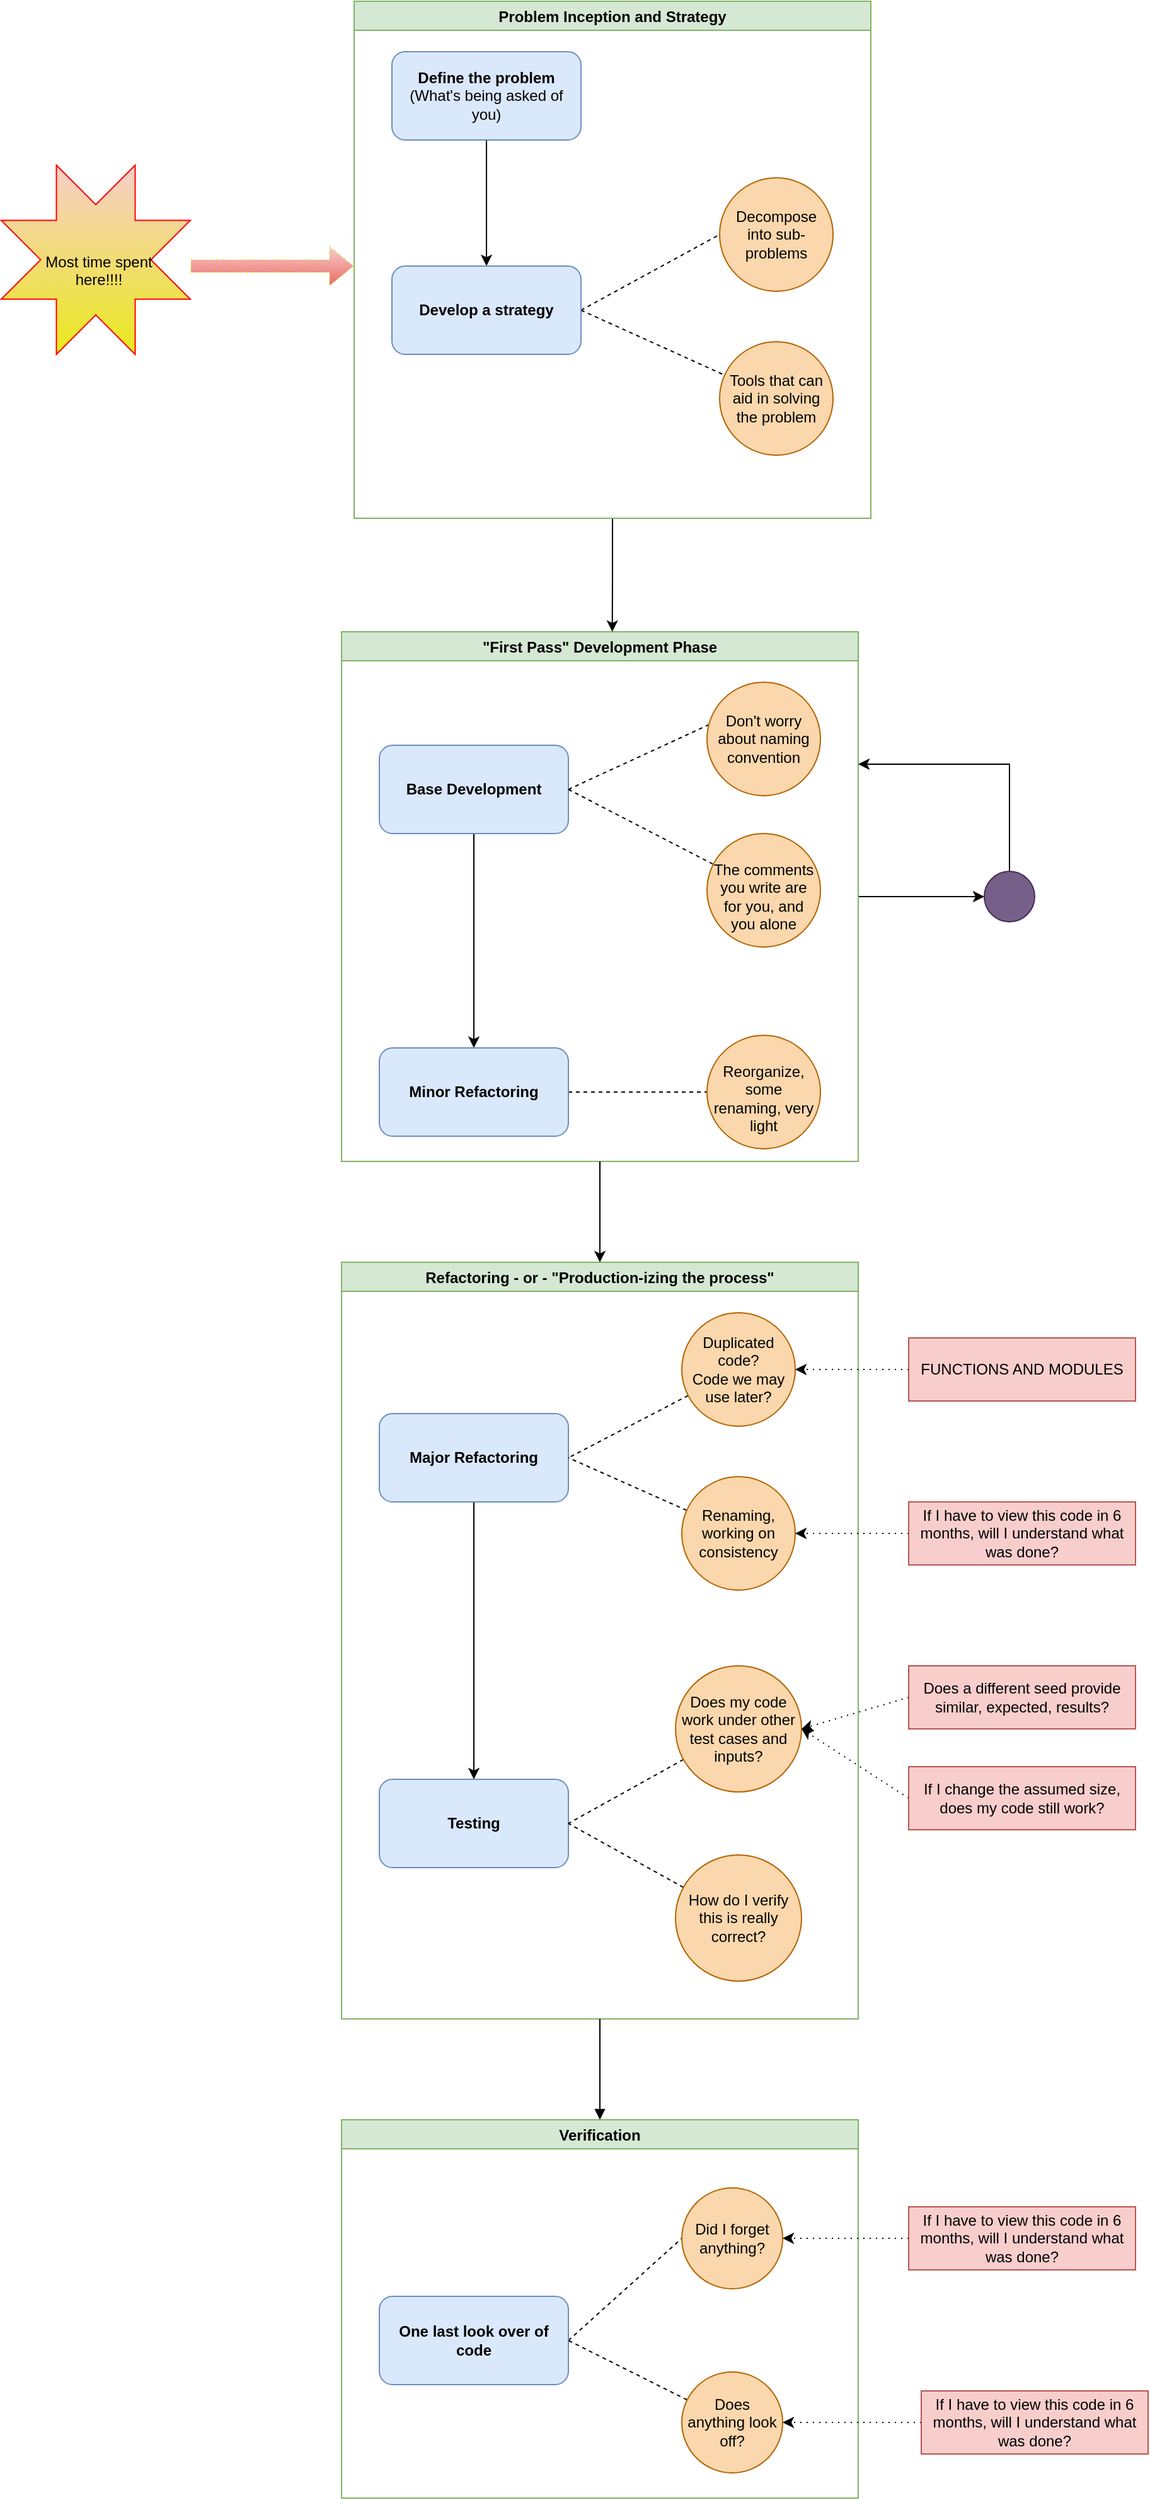 <mxfile version="14.6.13" type="device"><diagram id="ZeeSq6AfB6TMpHdl_K-V" name="Overall Flow"><mxGraphModel dx="1933" dy="852" grid="1" gridSize="10" guides="1" tooltips="1" connect="1" arrows="1" fold="1" page="1" pageScale="1" pageWidth="827" pageHeight="1169" math="0" shadow="0"><root><mxCell id="0"/><mxCell id="1" parent="0"/><mxCell id="KHN59tpuzXot0W19O-WV-22" style="edgeStyle=none;rounded=0;orthogonalLoop=1;jettySize=auto;html=1;" edge="1" parent="1" source="KHN59tpuzXot0W19O-WV-1" target="KHN59tpuzXot0W19O-WV-23"><mxGeometry relative="1" as="geometry"><mxPoint x="670" y="730" as="targetPoint"/></mxGeometry></mxCell><mxCell id="KHN59tpuzXot0W19O-WV-1" value="&quot;First Pass&quot; Development Phase" style="swimlane;fillColor=#d5e8d4;strokeColor=#82b366;" vertex="1" parent="1"><mxGeometry x="150" y="520" width="410" height="420" as="geometry"/></mxCell><mxCell id="KHN59tpuzXot0W19O-WV-4" style="edgeStyle=orthogonalEdgeStyle;rounded=0;orthogonalLoop=1;jettySize=auto;html=1;" edge="1" parent="KHN59tpuzXot0W19O-WV-1" source="KHN59tpuzXot0W19O-WV-2" target="KHN59tpuzXot0W19O-WV-3"><mxGeometry relative="1" as="geometry"/></mxCell><mxCell id="KHN59tpuzXot0W19O-WV-18" style="edgeStyle=none;rounded=0;orthogonalLoop=1;jettySize=auto;html=1;entryX=0.033;entryY=0.367;entryDx=0;entryDy=0;entryPerimeter=0;endArrow=none;endFill=0;dashed=1;exitX=1;exitY=0.5;exitDx=0;exitDy=0;" edge="1" parent="KHN59tpuzXot0W19O-WV-1" source="KHN59tpuzXot0W19O-WV-2" target="KHN59tpuzXot0W19O-WV-6"><mxGeometry relative="1" as="geometry"/></mxCell><mxCell id="KHN59tpuzXot0W19O-WV-2" value="&lt;b&gt;Base Development&lt;/b&gt;" style="rounded=1;whiteSpace=wrap;html=1;fillColor=#dae8fc;strokeColor=#6c8ebf;" vertex="1" parent="KHN59tpuzXot0W19O-WV-1"><mxGeometry x="30" y="90" width="150" height="70" as="geometry"/></mxCell><mxCell id="KHN59tpuzXot0W19O-WV-9" style="edgeStyle=none;rounded=0;orthogonalLoop=1;jettySize=auto;html=1;exitX=1;exitY=0.5;exitDx=0;exitDy=0;endArrow=none;endFill=0;dashed=1;" edge="1" parent="KHN59tpuzXot0W19O-WV-1" source="KHN59tpuzXot0W19O-WV-2" target="KHN59tpuzXot0W19O-WV-7"><mxGeometry relative="1" as="geometry"/></mxCell><mxCell id="KHN59tpuzXot0W19O-WV-21" style="edgeStyle=none;rounded=0;orthogonalLoop=1;jettySize=auto;html=1;entryX=0;entryY=0.5;entryDx=0;entryDy=0;endArrow=none;endFill=0;dashed=1;" edge="1" parent="KHN59tpuzXot0W19O-WV-1" source="KHN59tpuzXot0W19O-WV-3" target="KHN59tpuzXot0W19O-WV-20"><mxGeometry relative="1" as="geometry"/></mxCell><mxCell id="KHN59tpuzXot0W19O-WV-3" value="&lt;b&gt;Minor Refactoring&lt;/b&gt;" style="rounded=1;whiteSpace=wrap;html=1;fillColor=#dae8fc;strokeColor=#6c8ebf;" vertex="1" parent="KHN59tpuzXot0W19O-WV-1"><mxGeometry x="30" y="330" width="150" height="70" as="geometry"/></mxCell><mxCell id="KHN59tpuzXot0W19O-WV-6" value="Don't worry about naming convention" style="ellipse;whiteSpace=wrap;html=1;aspect=fixed;spacing=3;fillColor=#fad7ac;strokeColor=#b46504;" vertex="1" parent="KHN59tpuzXot0W19O-WV-1"><mxGeometry x="290" y="40" width="90" height="90" as="geometry"/></mxCell><mxCell id="KHN59tpuzXot0W19O-WV-7" value="The comments you write are for you, and you alone" style="ellipse;whiteSpace=wrap;html=1;aspect=fixed;spacing=3;spacingBottom=-9;fillColor=#fad7ac;strokeColor=#b46504;" vertex="1" parent="KHN59tpuzXot0W19O-WV-1"><mxGeometry x="290" y="160" width="90" height="90" as="geometry"/></mxCell><mxCell id="KHN59tpuzXot0W19O-WV-20" value="Reorganize, some renaming, very light" style="ellipse;whiteSpace=wrap;html=1;aspect=fixed;spacing=3;spacingBottom=-9;fillColor=#fad7ac;strokeColor=#b46504;" vertex="1" parent="KHN59tpuzXot0W19O-WV-1"><mxGeometry x="290" y="320" width="90" height="90" as="geometry"/></mxCell><mxCell id="KHN59tpuzXot0W19O-WV-25" style="edgeStyle=orthogonalEdgeStyle;rounded=0;orthogonalLoop=1;jettySize=auto;html=1;entryX=0.524;entryY=0;entryDx=0;entryDy=0;entryPerimeter=0;" edge="1" parent="1" source="KHN59tpuzXot0W19O-WV-10" target="KHN59tpuzXot0W19O-WV-1"><mxGeometry relative="1" as="geometry"/></mxCell><mxCell id="KHN59tpuzXot0W19O-WV-10" value="Problem Inception and Strategy" style="swimlane;fillColor=#d5e8d4;strokeColor=#82b366;" vertex="1" parent="1"><mxGeometry x="160" y="20" width="410" height="410" as="geometry"/></mxCell><mxCell id="KHN59tpuzXot0W19O-WV-11" style="edgeStyle=orthogonalEdgeStyle;rounded=0;orthogonalLoop=1;jettySize=auto;html=1;" edge="1" parent="KHN59tpuzXot0W19O-WV-10" source="KHN59tpuzXot0W19O-WV-12" target="KHN59tpuzXot0W19O-WV-15"><mxGeometry relative="1" as="geometry"/></mxCell><mxCell id="KHN59tpuzXot0W19O-WV-12" value="&lt;b&gt;Define the problem&lt;/b&gt; (What's being asked of you)" style="rounded=1;whiteSpace=wrap;html=1;fillColor=#dae8fc;strokeColor=#6c8ebf;" vertex="1" parent="KHN59tpuzXot0W19O-WV-10"><mxGeometry x="30" y="40" width="150" height="70" as="geometry"/></mxCell><mxCell id="KHN59tpuzXot0W19O-WV-13" style="rounded=0;orthogonalLoop=1;jettySize=auto;html=1;entryX=0;entryY=0.5;entryDx=0;entryDy=0;endArrow=none;endFill=0;dashed=1;exitX=1;exitY=0.5;exitDx=0;exitDy=0;" edge="1" parent="KHN59tpuzXot0W19O-WV-10" source="KHN59tpuzXot0W19O-WV-15" target="KHN59tpuzXot0W19O-WV-16"><mxGeometry relative="1" as="geometry"/></mxCell><mxCell id="KHN59tpuzXot0W19O-WV-14" style="edgeStyle=none;rounded=0;orthogonalLoop=1;jettySize=auto;html=1;endArrow=none;endFill=0;dashed=1;exitX=1;exitY=0.5;exitDx=0;exitDy=0;" edge="1" parent="KHN59tpuzXot0W19O-WV-10" source="KHN59tpuzXot0W19O-WV-15" target="KHN59tpuzXot0W19O-WV-17"><mxGeometry relative="1" as="geometry"/></mxCell><mxCell id="KHN59tpuzXot0W19O-WV-15" value="&lt;b&gt;Develop a strategy&lt;/b&gt;" style="rounded=1;whiteSpace=wrap;html=1;fillColor=#dae8fc;strokeColor=#6c8ebf;" vertex="1" parent="KHN59tpuzXot0W19O-WV-10"><mxGeometry x="30" y="210" width="150" height="70" as="geometry"/></mxCell><mxCell id="KHN59tpuzXot0W19O-WV-16" value="Decompose into sub-problems" style="ellipse;whiteSpace=wrap;html=1;aspect=fixed;spacing=3;fillColor=#fad7ac;strokeColor=#b46504;" vertex="1" parent="KHN59tpuzXot0W19O-WV-10"><mxGeometry x="290" y="140" width="90" height="90" as="geometry"/></mxCell><mxCell id="KHN59tpuzXot0W19O-WV-17" value="Tools that can aid in solving the problem" style="ellipse;whiteSpace=wrap;html=1;aspect=fixed;spacing=3;fillColor=#fad7ac;strokeColor=#b46504;" vertex="1" parent="KHN59tpuzXot0W19O-WV-10"><mxGeometry x="290" y="270" width="90" height="90" as="geometry"/></mxCell><mxCell id="KHN59tpuzXot0W19O-WV-24" style="edgeStyle=orthogonalEdgeStyle;rounded=0;orthogonalLoop=1;jettySize=auto;html=1;entryX=1;entryY=0.25;entryDx=0;entryDy=0;exitX=0.5;exitY=0;exitDx=0;exitDy=0;" edge="1" parent="1" source="KHN59tpuzXot0W19O-WV-23" target="KHN59tpuzXot0W19O-WV-1"><mxGeometry relative="1" as="geometry"><Array as="points"><mxPoint x="680" y="625"/></Array></mxGeometry></mxCell><mxCell id="KHN59tpuzXot0W19O-WV-23" value="" style="ellipse;whiteSpace=wrap;html=1;aspect=fixed;fillColor=#76608a;strokeColor=#432D57;fontColor=#ffffff;" vertex="1" parent="1"><mxGeometry x="660" y="710" width="40" height="40" as="geometry"/></mxCell><mxCell id="KHN59tpuzXot0W19O-WV-26" value="Refactoring - or - &quot;Production-izing the process&quot;" style="swimlane;fillColor=#d5e8d4;strokeColor=#82b366;" vertex="1" parent="1"><mxGeometry x="150" y="1020" width="410" height="600" as="geometry"/></mxCell><mxCell id="KHN59tpuzXot0W19O-WV-39" style="edgeStyle=orthogonalEdgeStyle;rounded=0;orthogonalLoop=1;jettySize=auto;html=1;" edge="1" parent="KHN59tpuzXot0W19O-WV-26" source="KHN59tpuzXot0W19O-WV-27" target="KHN59tpuzXot0W19O-WV-36"><mxGeometry relative="1" as="geometry"/></mxCell><mxCell id="KHN59tpuzXot0W19O-WV-27" value="&lt;b&gt;Major Refactoring&lt;/b&gt;" style="rounded=1;whiteSpace=wrap;html=1;fillColor=#dae8fc;strokeColor=#6c8ebf;" vertex="1" parent="KHN59tpuzXot0W19O-WV-26"><mxGeometry x="30" y="120" width="150" height="70" as="geometry"/></mxCell><mxCell id="KHN59tpuzXot0W19O-WV-31" style="rounded=0;orthogonalLoop=1;jettySize=auto;html=1;entryX=1;entryY=0.5;entryDx=0;entryDy=0;endArrow=none;endFill=0;dashed=1;" edge="1" parent="KHN59tpuzXot0W19O-WV-26" source="KHN59tpuzXot0W19O-WV-28" target="KHN59tpuzXot0W19O-WV-27"><mxGeometry relative="1" as="geometry"/></mxCell><mxCell id="KHN59tpuzXot0W19O-WV-28" value="Duplicated code?&lt;br&gt;Code we may use later?" style="ellipse;whiteSpace=wrap;html=1;aspect=fixed;spacing=3;fillColor=#fad7ac;strokeColor=#b46504;" vertex="1" parent="KHN59tpuzXot0W19O-WV-26"><mxGeometry x="270" y="40" width="90" height="90" as="geometry"/></mxCell><mxCell id="KHN59tpuzXot0W19O-WV-35" style="rounded=0;orthogonalLoop=1;jettySize=auto;html=1;entryX=1;entryY=0.5;entryDx=0;entryDy=0;endArrow=none;endFill=0;dashed=1;" edge="1" parent="KHN59tpuzXot0W19O-WV-26" source="KHN59tpuzXot0W19O-WV-32" target="KHN59tpuzXot0W19O-WV-27"><mxGeometry relative="1" as="geometry"/></mxCell><mxCell id="KHN59tpuzXot0W19O-WV-32" value="Renaming, working on consistency" style="ellipse;whiteSpace=wrap;html=1;aspect=fixed;spacing=3;fillColor=#fad7ac;strokeColor=#b46504;" vertex="1" parent="KHN59tpuzXot0W19O-WV-26"><mxGeometry x="270" y="170" width="90" height="90" as="geometry"/></mxCell><mxCell id="KHN59tpuzXot0W19O-WV-36" value="&lt;b&gt;Testing&lt;/b&gt;" style="rounded=1;whiteSpace=wrap;html=1;fillColor=#dae8fc;strokeColor=#6c8ebf;" vertex="1" parent="KHN59tpuzXot0W19O-WV-26"><mxGeometry x="30" y="410" width="150" height="70" as="geometry"/></mxCell><mxCell id="KHN59tpuzXot0W19O-WV-41" style="rounded=0;orthogonalLoop=1;jettySize=auto;html=1;endArrow=none;endFill=0;dashed=1;entryX=1;entryY=0.5;entryDx=0;entryDy=0;" edge="1" parent="KHN59tpuzXot0W19O-WV-26" source="KHN59tpuzXot0W19O-WV-37" target="KHN59tpuzXot0W19O-WV-36"><mxGeometry relative="1" as="geometry"/></mxCell><mxCell id="KHN59tpuzXot0W19O-WV-37" value="Does my code work under other test cases and inputs?" style="ellipse;whiteSpace=wrap;html=1;aspect=fixed;spacing=3;fillColor=#fad7ac;strokeColor=#b46504;" vertex="1" parent="KHN59tpuzXot0W19O-WV-26"><mxGeometry x="265" y="320" width="100" height="100" as="geometry"/></mxCell><mxCell id="KHN59tpuzXot0W19O-WV-42" style="rounded=0;orthogonalLoop=1;jettySize=auto;html=1;entryX=1;entryY=0.5;entryDx=0;entryDy=0;endArrow=none;endFill=0;dashed=1;" edge="1" parent="KHN59tpuzXot0W19O-WV-26" source="KHN59tpuzXot0W19O-WV-38" target="KHN59tpuzXot0W19O-WV-36"><mxGeometry relative="1" as="geometry"/></mxCell><mxCell id="KHN59tpuzXot0W19O-WV-38" value="How do I verify this is really correct?" style="ellipse;whiteSpace=wrap;html=1;aspect=fixed;spacing=3;fillColor=#fad7ac;strokeColor=#b46504;" vertex="1" parent="KHN59tpuzXot0W19O-WV-26"><mxGeometry x="265" y="470" width="100" height="100" as="geometry"/></mxCell><mxCell id="KHN59tpuzXot0W19O-WV-30" style="edgeStyle=orthogonalEdgeStyle;rounded=0;orthogonalLoop=1;jettySize=auto;html=1;entryX=1;entryY=0.5;entryDx=0;entryDy=0;dashed=1;dashPattern=1 4;" edge="1" parent="1" source="KHN59tpuzXot0W19O-WV-29" target="KHN59tpuzXot0W19O-WV-28"><mxGeometry relative="1" as="geometry"/></mxCell><mxCell id="KHN59tpuzXot0W19O-WV-29" value="FUNCTIONS AND MODULES" style="text;html=1;strokeColor=#b85450;fillColor=#f8cecc;align=center;verticalAlign=middle;whiteSpace=wrap;rounded=0;" vertex="1" parent="1"><mxGeometry x="600" y="1080" width="180" height="50" as="geometry"/></mxCell><mxCell id="KHN59tpuzXot0W19O-WV-34" style="edgeStyle=orthogonalEdgeStyle;rounded=0;orthogonalLoop=1;jettySize=auto;html=1;entryX=1;entryY=0.5;entryDx=0;entryDy=0;dashed=1;dashPattern=1 4;" edge="1" parent="1" source="KHN59tpuzXot0W19O-WV-33" target="KHN59tpuzXot0W19O-WV-32"><mxGeometry relative="1" as="geometry"/></mxCell><mxCell id="KHN59tpuzXot0W19O-WV-33" value="If I have to view this code in 6 months, will I understand what was done?" style="text;html=1;strokeColor=#b85450;fillColor=#f8cecc;align=center;verticalAlign=middle;whiteSpace=wrap;rounded=0;" vertex="1" parent="1"><mxGeometry x="600" y="1210" width="180" height="50" as="geometry"/></mxCell><mxCell id="KHN59tpuzXot0W19O-WV-40" value="" style="endArrow=classic;html=1;exitX=0.5;exitY=1;exitDx=0;exitDy=0;entryX=0.5;entryY=0;entryDx=0;entryDy=0;" edge="1" parent="1" source="KHN59tpuzXot0W19O-WV-1" target="KHN59tpuzXot0W19O-WV-26"><mxGeometry width="50" height="50" relative="1" as="geometry"><mxPoint x="390" y="980" as="sourcePoint"/><mxPoint x="440" y="930" as="targetPoint"/></mxGeometry></mxCell><mxCell id="KHN59tpuzXot0W19O-WV-51" style="edgeStyle=none;rounded=0;orthogonalLoop=1;jettySize=auto;html=1;entryX=0.5;entryY=1;entryDx=0;entryDy=0;endArrow=none;endFill=0;startArrow=block;startFill=1;" edge="1" parent="1" source="KHN59tpuzXot0W19O-WV-43" target="KHN59tpuzXot0W19O-WV-26"><mxGeometry relative="1" as="geometry"/></mxCell><mxCell id="KHN59tpuzXot0W19O-WV-43" value="Verification" style="swimlane;fillColor=#d5e8d4;strokeColor=#82b366;" vertex="1" parent="1"><mxGeometry x="150" y="1700" width="410" height="300" as="geometry"/></mxCell><mxCell id="KHN59tpuzXot0W19O-WV-46" style="rounded=0;orthogonalLoop=1;jettySize=auto;html=1;entryX=0;entryY=0.5;entryDx=0;entryDy=0;endArrow=none;endFill=0;dashed=1;exitX=1;exitY=0.5;exitDx=0;exitDy=0;" edge="1" parent="KHN59tpuzXot0W19O-WV-43" source="KHN59tpuzXot0W19O-WV-44" target="KHN59tpuzXot0W19O-WV-45"><mxGeometry relative="1" as="geometry"/></mxCell><mxCell id="KHN59tpuzXot0W19O-WV-44" value="&lt;b&gt;One last look over of code&lt;/b&gt;" style="rounded=1;whiteSpace=wrap;html=1;fillColor=#dae8fc;strokeColor=#6c8ebf;" vertex="1" parent="KHN59tpuzXot0W19O-WV-43"><mxGeometry x="30" y="140" width="150" height="70" as="geometry"/></mxCell><mxCell id="KHN59tpuzXot0W19O-WV-45" value="Did I forget anything?" style="ellipse;whiteSpace=wrap;html=1;aspect=fixed;spacing=3;fillColor=#fad7ac;strokeColor=#b46504;" vertex="1" parent="KHN59tpuzXot0W19O-WV-43"><mxGeometry x="270" y="54" width="80" height="80" as="geometry"/></mxCell><mxCell id="KHN59tpuzXot0W19O-WV-50" style="rounded=0;orthogonalLoop=1;jettySize=auto;html=1;entryX=1;entryY=0.5;entryDx=0;entryDy=0;endArrow=none;endFill=0;dashed=1;" edge="1" parent="KHN59tpuzXot0W19O-WV-43" source="KHN59tpuzXot0W19O-WV-49" target="KHN59tpuzXot0W19O-WV-44"><mxGeometry relative="1" as="geometry"/></mxCell><mxCell id="KHN59tpuzXot0W19O-WV-49" value="Does anything look off?" style="ellipse;whiteSpace=wrap;html=1;aspect=fixed;spacing=3;fillColor=#fad7ac;strokeColor=#b46504;" vertex="1" parent="KHN59tpuzXot0W19O-WV-43"><mxGeometry x="270" y="200" width="80" height="80" as="geometry"/></mxCell><mxCell id="KHN59tpuzXot0W19O-WV-48" style="edgeStyle=orthogonalEdgeStyle;rounded=0;orthogonalLoop=1;jettySize=auto;html=1;entryX=1;entryY=0.5;entryDx=0;entryDy=0;dashed=1;dashPattern=1 4;" edge="1" parent="1" source="KHN59tpuzXot0W19O-WV-47" target="KHN59tpuzXot0W19O-WV-45"><mxGeometry relative="1" as="geometry"/></mxCell><mxCell id="KHN59tpuzXot0W19O-WV-47" value="If I have to view this code in 6 months, will I understand what was done?" style="text;html=1;strokeColor=#b85450;fillColor=#f8cecc;align=center;verticalAlign=middle;whiteSpace=wrap;rounded=0;" vertex="1" parent="1"><mxGeometry x="600" y="1769" width="180" height="50" as="geometry"/></mxCell><mxCell id="KHN59tpuzXot0W19O-WV-53" style="edgeStyle=none;rounded=0;orthogonalLoop=1;jettySize=auto;html=1;entryX=1;entryY=0.5;entryDx=0;entryDy=0;startArrow=none;startFill=0;endArrow=classic;endFill=1;exitX=0;exitY=0.5;exitDx=0;exitDy=0;dashed=1;dashPattern=1 4;" edge="1" parent="1" source="KHN59tpuzXot0W19O-WV-52" target="KHN59tpuzXot0W19O-WV-37"><mxGeometry relative="1" as="geometry"/></mxCell><mxCell id="KHN59tpuzXot0W19O-WV-52" value="Does a different seed provide similar, expected, results?" style="text;html=1;strokeColor=#b85450;fillColor=#f8cecc;align=center;verticalAlign=middle;whiteSpace=wrap;rounded=0;" vertex="1" parent="1"><mxGeometry x="600" y="1340" width="180" height="50" as="geometry"/></mxCell><mxCell id="KHN59tpuzXot0W19O-WV-57" style="edgeStyle=none;rounded=0;orthogonalLoop=1;jettySize=auto;html=1;entryX=1;entryY=0.5;entryDx=0;entryDy=0;startArrow=none;startFill=0;endArrow=classic;endFill=1;dashed=1;dashPattern=1 4;" edge="1" parent="1" source="KHN59tpuzXot0W19O-WV-54" target="KHN59tpuzXot0W19O-WV-49"><mxGeometry relative="1" as="geometry"/></mxCell><mxCell id="KHN59tpuzXot0W19O-WV-54" value="If I have to view this code in 6 months, will I understand what was done?" style="text;html=1;strokeColor=#b85450;fillColor=#f8cecc;align=center;verticalAlign=middle;whiteSpace=wrap;rounded=0;" vertex="1" parent="1"><mxGeometry x="610" y="1915" width="180" height="50" as="geometry"/></mxCell><mxCell id="KHN59tpuzXot0W19O-WV-56" style="edgeStyle=none;rounded=0;orthogonalLoop=1;jettySize=auto;html=1;entryX=1;entryY=0.5;entryDx=0;entryDy=0;startArrow=none;startFill=0;endArrow=classic;endFill=1;exitX=0;exitY=0.5;exitDx=0;exitDy=0;dashed=1;dashPattern=1 4;" edge="1" parent="1" source="KHN59tpuzXot0W19O-WV-55" target="KHN59tpuzXot0W19O-WV-37"><mxGeometry relative="1" as="geometry"/></mxCell><mxCell id="KHN59tpuzXot0W19O-WV-55" value="If I change the assumed size, does my code still work?" style="text;html=1;strokeColor=#b85450;fillColor=#f8cecc;align=center;verticalAlign=middle;whiteSpace=wrap;rounded=0;" vertex="1" parent="1"><mxGeometry x="600" y="1420" width="180" height="50" as="geometry"/></mxCell><mxCell id="KHN59tpuzXot0W19O-WV-58" value="" style="shape=flexArrow;endArrow=classic;html=1;dashed=1;dashPattern=1 4;gradientColor=#ea6b66;fillColor=#f8cecc;strokeColor=#C4FF03;" edge="1" parent="1"><mxGeometry width="50" height="50" relative="1" as="geometry"><mxPoint x="30" y="230" as="sourcePoint"/><mxPoint x="160" y="230" as="targetPoint"/></mxGeometry></mxCell><mxCell id="KHN59tpuzXot0W19O-WV-60" value="Most time spent &lt;br&gt;here!!!!" style="verticalLabelPosition=bottom;verticalAlign=top;html=1;shape=mxgraph.basic.8_point_star;spacingLeft=4;spacingBottom=0;spacingTop=-87;fillColor=#f8cecc;gradientColor=#EAEA1C;strokeColor=#FF0000;" vertex="1" parent="1"><mxGeometry x="-120" y="150" width="150" height="150" as="geometry"/></mxCell></root></mxGraphModel></diagram></mxfile>